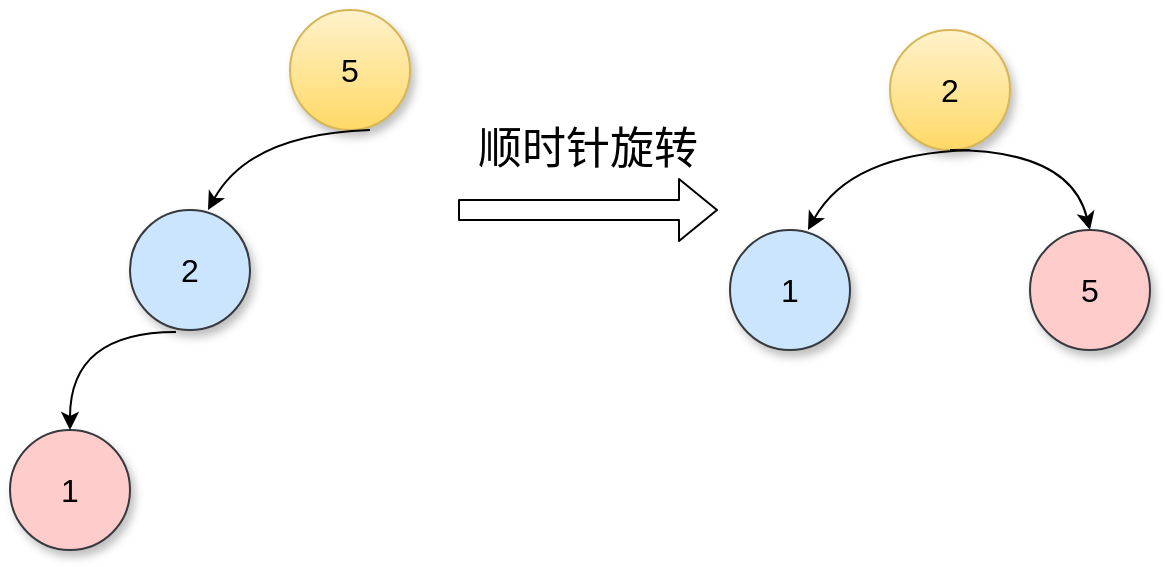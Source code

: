 <mxfile version="12.9.3" type="device"><diagram id="ZmWUpprqL_NBsBWeayC6" name="第 1 页"><mxGraphModel dx="793" dy="441" grid="1" gridSize="10" guides="1" tooltips="1" connect="1" arrows="1" fold="1" page="1" pageScale="1" pageWidth="827" pageHeight="1169" math="0" shadow="0"><root><mxCell id="0"/><mxCell id="1" parent="0"/><mxCell id="YmOLxG5x8XXTAIGkTfpp-1" value="5" style="ellipse;whiteSpace=wrap;html=1;aspect=fixed;shadow=1;gradientColor=#ffd966;fillColor=#fff2cc;strokeColor=#d6b656;fontSize=16;" parent="1" vertex="1"><mxGeometry x="200" y="30" width="60" height="60" as="geometry"/></mxCell><mxCell id="YmOLxG5x8XXTAIGkTfpp-2" value="2" style="ellipse;whiteSpace=wrap;html=1;aspect=fixed;shadow=1;fillColor=#cce5ff;strokeColor=#36393d;fontSize=16;" parent="1" vertex="1"><mxGeometry x="120" y="130" width="60" height="60" as="geometry"/></mxCell><mxCell id="YmOLxG5x8XXTAIGkTfpp-4" value="1" style="ellipse;whiteSpace=wrap;html=1;aspect=fixed;shadow=1;fillColor=#ffcccc;strokeColor=#36393d;fontSize=16;" parent="1" vertex="1"><mxGeometry x="60" y="240" width="60" height="60" as="geometry"/></mxCell><mxCell id="YmOLxG5x8XXTAIGkTfpp-8" value="" style="endArrow=classic;html=1;entryX=0.65;entryY=0;entryDx=0;entryDy=0;entryPerimeter=0;curved=1;fontSize=16;" parent="1" target="YmOLxG5x8XXTAIGkTfpp-2" edge="1"><mxGeometry width="50" height="50" relative="1" as="geometry"><mxPoint x="240" y="90" as="sourcePoint"/><mxPoint x="150" y="50" as="targetPoint"/><Array as="points"><mxPoint x="180" y="92"/></Array></mxGeometry></mxCell><mxCell id="YmOLxG5x8XXTAIGkTfpp-10" value="" style="endArrow=classic;html=1;entryX=0.5;entryY=0;entryDx=0;entryDy=0;exitX=0.383;exitY=1.017;exitDx=0;exitDy=0;exitPerimeter=0;curved=1;fontSize=16;" parent="1" source="YmOLxG5x8XXTAIGkTfpp-2" target="YmOLxG5x8XXTAIGkTfpp-4" edge="1"><mxGeometry width="50" height="50" relative="1" as="geometry"><mxPoint x="70" y="220" as="sourcePoint"/><mxPoint x="120" y="170" as="targetPoint"/><Array as="points"><mxPoint x="90" y="191"/></Array></mxGeometry></mxCell><mxCell id="hqkzyqSoYW9e4HUIdWYP-3" value="" style="shape=flexArrow;endArrow=classic;html=1;" edge="1" parent="1"><mxGeometry width="50" height="50" relative="1" as="geometry"><mxPoint x="284" y="130" as="sourcePoint"/><mxPoint x="414" y="130" as="targetPoint"/></mxGeometry></mxCell><mxCell id="hqkzyqSoYW9e4HUIdWYP-4" value="&lt;font style=&quot;font-size: 22px&quot;&gt;顺时针旋转&lt;/font&gt;" style="text;html=1;strokeColor=none;fillColor=none;align=center;verticalAlign=middle;whiteSpace=wrap;rounded=0;" vertex="1" parent="1"><mxGeometry x="284" y="90" width="130" height="20" as="geometry"/></mxCell><mxCell id="hqkzyqSoYW9e4HUIdWYP-5" value="2" style="ellipse;whiteSpace=wrap;html=1;aspect=fixed;shadow=1;gradientColor=#ffd966;fillColor=#fff2cc;strokeColor=#d6b656;fontSize=16;" vertex="1" parent="1"><mxGeometry x="500" y="40" width="60" height="60" as="geometry"/></mxCell><mxCell id="hqkzyqSoYW9e4HUIdWYP-6" value="1" style="ellipse;whiteSpace=wrap;html=1;aspect=fixed;shadow=1;fillColor=#cce5ff;strokeColor=#36393d;fontSize=16;" vertex="1" parent="1"><mxGeometry x="420" y="140" width="60" height="60" as="geometry"/></mxCell><mxCell id="hqkzyqSoYW9e4HUIdWYP-7" value="5" style="ellipse;whiteSpace=wrap;html=1;aspect=fixed;shadow=1;fillColor=#ffcccc;strokeColor=#36393d;fontSize=16;" vertex="1" parent="1"><mxGeometry x="570" y="140" width="60" height="60" as="geometry"/></mxCell><mxCell id="hqkzyqSoYW9e4HUIdWYP-8" value="" style="endArrow=classic;html=1;entryX=0.65;entryY=0;entryDx=0;entryDy=0;entryPerimeter=0;curved=1;fontSize=16;" edge="1" parent="1" target="hqkzyqSoYW9e4HUIdWYP-6"><mxGeometry width="50" height="50" relative="1" as="geometry"><mxPoint x="540" y="100" as="sourcePoint"/><mxPoint x="450" y="60" as="targetPoint"/><Array as="points"><mxPoint x="480" y="102"/></Array></mxGeometry></mxCell><mxCell id="hqkzyqSoYW9e4HUIdWYP-10" value="" style="endArrow=classic;html=1;entryX=0.5;entryY=0;entryDx=0;entryDy=0;curved=1;" edge="1" parent="1" target="hqkzyqSoYW9e4HUIdWYP-7"><mxGeometry width="50" height="50" relative="1" as="geometry"><mxPoint x="530" y="100" as="sourcePoint"/><mxPoint x="640" y="80" as="targetPoint"/><Array as="points"><mxPoint x="590" y="100"/></Array></mxGeometry></mxCell></root></mxGraphModel></diagram></mxfile>